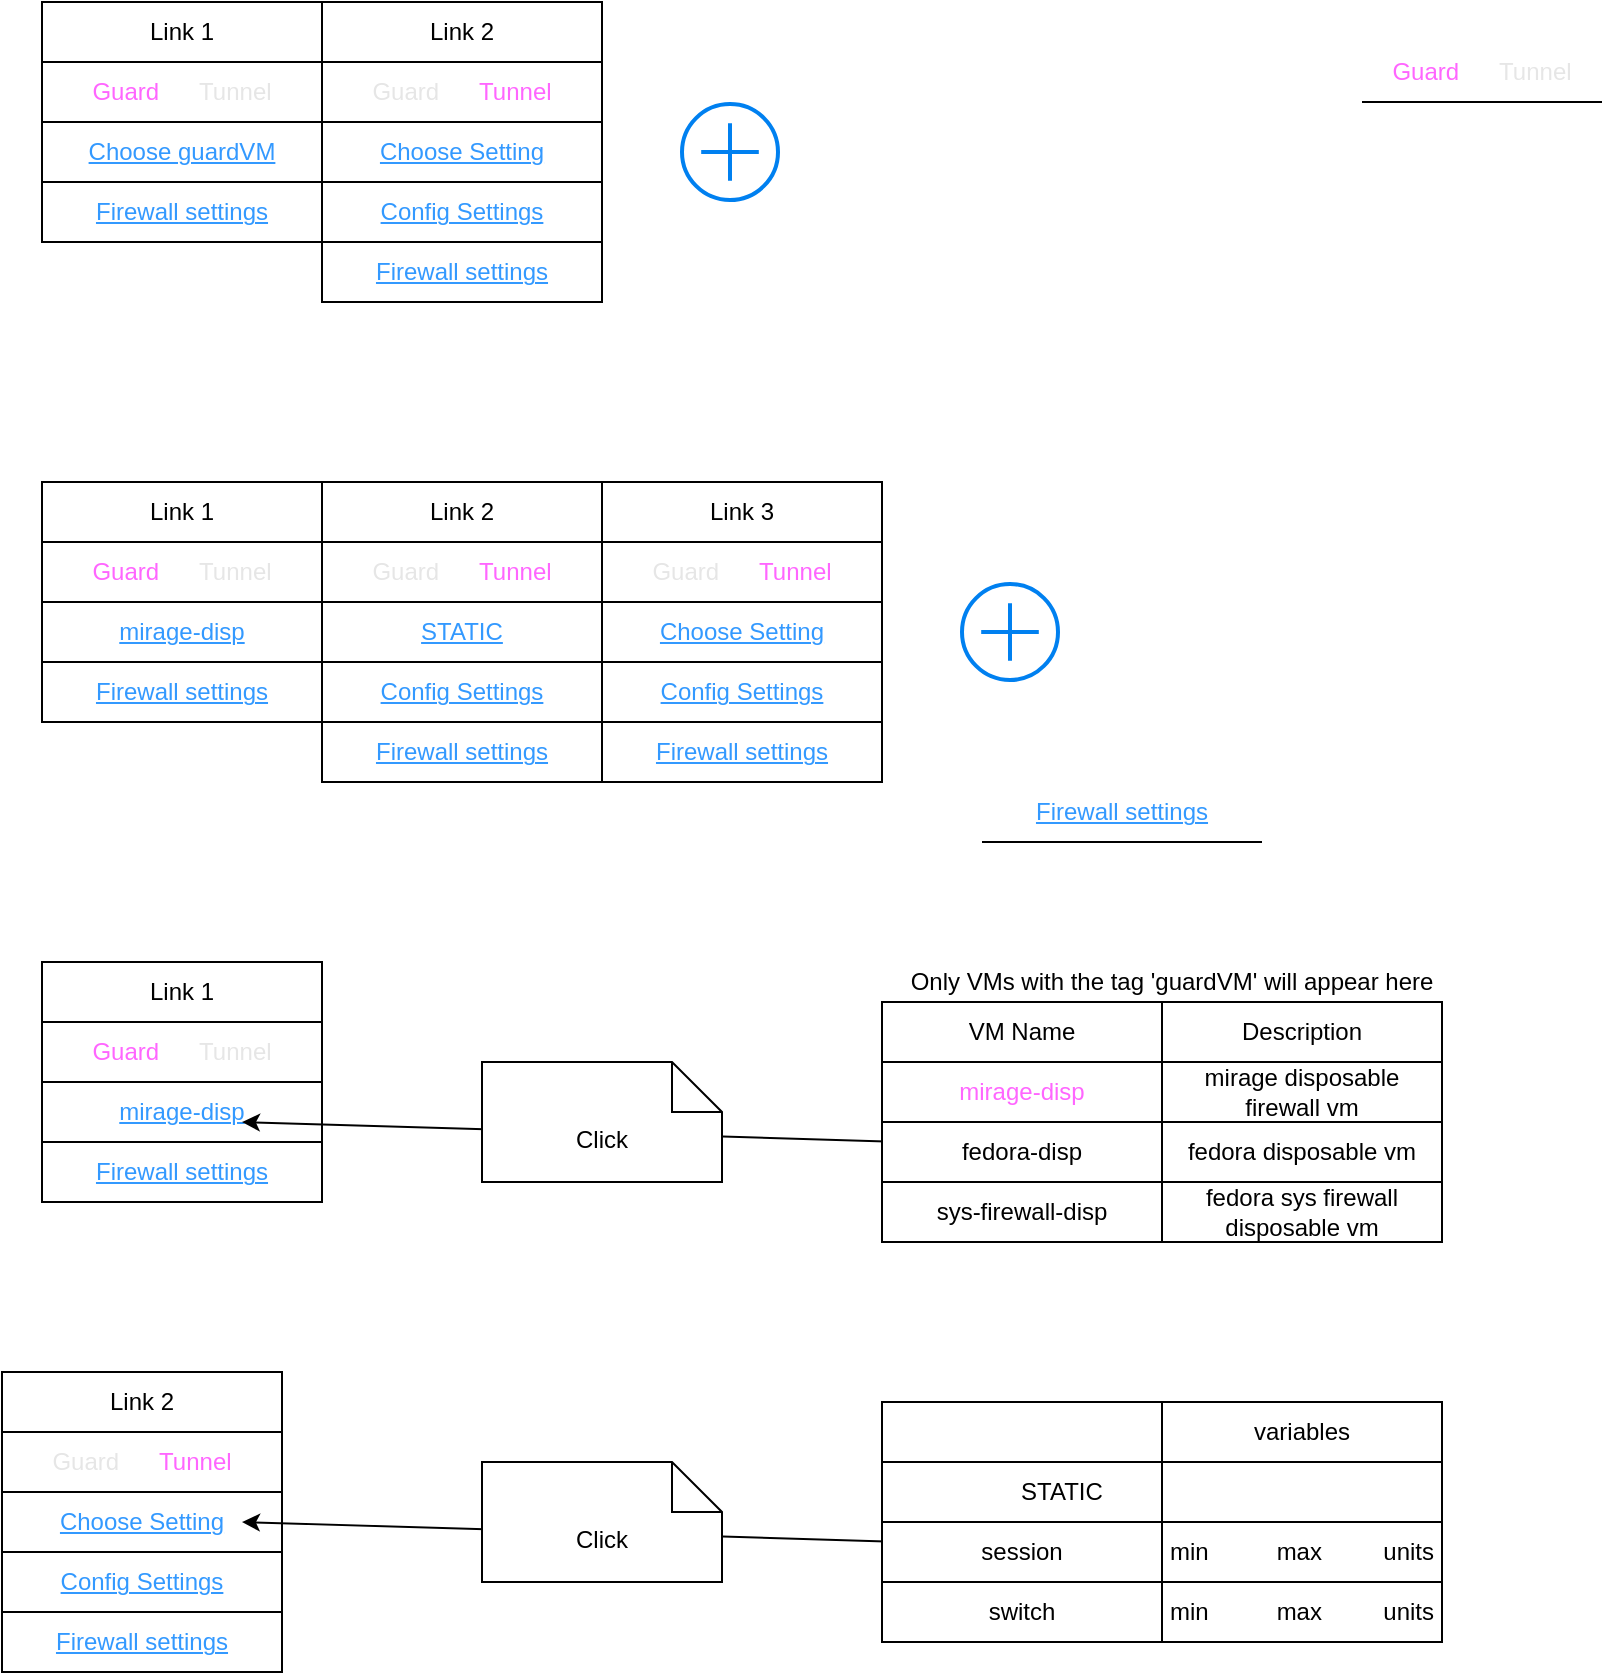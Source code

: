 <mxfile version="14.9.5" type="device"><diagram id="piDafpqhtRUU5qUU-vj8" name="Page-1"><mxGraphModel dx="1404" dy="725" grid="1" gridSize="10" guides="1" tooltips="1" connect="1" arrows="1" fold="1" page="1" pageScale="1" pageWidth="827" pageHeight="1169" math="0" shadow="0"><root><mxCell id="0"/><mxCell id="1" parent="0"/><mxCell id="TBIAx5sb68cDLHgX6g8G-283" value="" style="group" vertex="1" connectable="0" parent="1"><mxGeometry x="20" y="725" width="140" height="150" as="geometry"/></mxCell><mxCell id="TBIAx5sb68cDLHgX6g8G-284" value="" style="rounded=0;whiteSpace=wrap;html=1;" vertex="1" parent="TBIAx5sb68cDLHgX6g8G-283"><mxGeometry width="140" height="150" as="geometry"/></mxCell><mxCell id="TBIAx5sb68cDLHgX6g8G-285" value="" style="endArrow=none;html=1;" edge="1" parent="TBIAx5sb68cDLHgX6g8G-283"><mxGeometry width="50" height="50" as="geometry"><mxPoint y="60" as="sourcePoint"/><mxPoint x="140" y="60" as="targetPoint"/></mxGeometry></mxCell><mxCell id="TBIAx5sb68cDLHgX6g8G-286" value="&lt;font color=&quot;#e6e6e6&quot;&gt;Guard&lt;/font&gt;&lt;span style=&quot;white-space: pre&quot;&gt;&#9;&lt;/span&gt;&lt;font color=&quot;#ff66ff&quot;&gt;Tunnel&lt;/font&gt;" style="text;html=1;strokeColor=none;fillColor=none;align=center;verticalAlign=middle;whiteSpace=wrap;rounded=0;" vertex="1" parent="TBIAx5sb68cDLHgX6g8G-283"><mxGeometry y="30" width="140" height="30" as="geometry"/></mxCell><mxCell id="TBIAx5sb68cDLHgX6g8G-287" value="" style="endArrow=none;html=1;" edge="1" parent="TBIAx5sb68cDLHgX6g8G-283"><mxGeometry width="50" height="50" as="geometry"><mxPoint y="30" as="sourcePoint"/><mxPoint x="140" y="30" as="targetPoint"/></mxGeometry></mxCell><mxCell id="TBIAx5sb68cDLHgX6g8G-288" value="Link 2" style="text;html=1;strokeColor=none;fillColor=none;align=center;verticalAlign=middle;whiteSpace=wrap;rounded=0;" vertex="1" parent="TBIAx5sb68cDLHgX6g8G-283"><mxGeometry width="140" height="30" as="geometry"/></mxCell><mxCell id="TBIAx5sb68cDLHgX6g8G-289" value="" style="group" vertex="1" connectable="0" parent="TBIAx5sb68cDLHgX6g8G-283"><mxGeometry y="60" width="140" height="30" as="geometry"/></mxCell><mxCell id="TBIAx5sb68cDLHgX6g8G-290" value="&lt;font color=&quot;#3399ff&quot;&gt;&lt;u&gt;Choose Setting&lt;/u&gt;&lt;/font&gt;" style="text;html=1;strokeColor=none;fillColor=none;align=center;verticalAlign=middle;whiteSpace=wrap;rounded=0;" vertex="1" parent="TBIAx5sb68cDLHgX6g8G-289"><mxGeometry width="140" height="30" as="geometry"/></mxCell><mxCell id="TBIAx5sb68cDLHgX6g8G-291" value="" style="endArrow=none;html=1;" edge="1" parent="TBIAx5sb68cDLHgX6g8G-289"><mxGeometry y="-30" width="58.333" height="50" as="geometry"><mxPoint y="30" as="sourcePoint"/><mxPoint x="140" y="30" as="targetPoint"/></mxGeometry></mxCell><mxCell id="TBIAx5sb68cDLHgX6g8G-292" value="" style="group" vertex="1" connectable="0" parent="TBIAx5sb68cDLHgX6g8G-283"><mxGeometry y="90" width="140" height="30" as="geometry"/></mxCell><mxCell id="TBIAx5sb68cDLHgX6g8G-293" value="&lt;font color=&quot;#3399ff&quot;&gt;&lt;u&gt;Config Settings&lt;/u&gt;&lt;/font&gt;" style="text;html=1;strokeColor=none;fillColor=none;align=center;verticalAlign=middle;whiteSpace=wrap;rounded=0;" vertex="1" parent="TBIAx5sb68cDLHgX6g8G-292"><mxGeometry width="140" height="30" as="geometry"/></mxCell><mxCell id="TBIAx5sb68cDLHgX6g8G-294" value="" style="endArrow=none;html=1;" edge="1" parent="TBIAx5sb68cDLHgX6g8G-292"><mxGeometry y="-30" width="58.333" height="50" as="geometry"><mxPoint y="30" as="sourcePoint"/><mxPoint x="140" y="30" as="targetPoint"/></mxGeometry></mxCell><mxCell id="TBIAx5sb68cDLHgX6g8G-295" value="" style="group" vertex="1" connectable="0" parent="TBIAx5sb68cDLHgX6g8G-283"><mxGeometry y="120" width="140" height="30" as="geometry"/></mxCell><mxCell id="TBIAx5sb68cDLHgX6g8G-296" value="&lt;font color=&quot;#3399ff&quot;&gt;&lt;u&gt;Firewall settings&lt;/u&gt;&lt;/font&gt;" style="text;html=1;strokeColor=none;fillColor=none;align=center;verticalAlign=middle;whiteSpace=wrap;rounded=0;" vertex="1" parent="TBIAx5sb68cDLHgX6g8G-295"><mxGeometry width="140" height="30" as="geometry"/></mxCell><mxCell id="TBIAx5sb68cDLHgX6g8G-297" value="" style="endArrow=none;html=1;" edge="1" parent="TBIAx5sb68cDLHgX6g8G-295"><mxGeometry y="-30" width="58.333" height="50" as="geometry"><mxPoint y="30" as="sourcePoint"/><mxPoint x="140" y="30" as="targetPoint"/></mxGeometry></mxCell><mxCell id="TBIAx5sb68cDLHgX6g8G-12" value="" style="html=1;verticalLabelPosition=bottom;align=center;labelBackgroundColor=#ffffff;verticalAlign=top;strokeWidth=2;strokeColor=#0080F0;shadow=0;dashed=0;shape=mxgraph.ios7.icons.add;resizeHeight=1;resizeWidth=1;aspect=fixed;" vertex="1" parent="1"><mxGeometry x="360" y="91" width="48" height="48" as="geometry"/></mxCell><mxCell id="TBIAx5sb68cDLHgX6g8G-61" value="" style="group" vertex="1" connectable="0" parent="1"><mxGeometry x="700" y="60" width="120" height="30" as="geometry"/></mxCell><mxCell id="TBIAx5sb68cDLHgX6g8G-62" value="&lt;font color=&quot;#ff66ff&quot;&gt;Guard&lt;/font&gt;&lt;span style=&quot;white-space: pre&quot;&gt;&#9;&lt;/span&gt;&lt;font color=&quot;#e6e6e6&quot;&gt;Tunnel&lt;/font&gt;" style="text;html=1;strokeColor=none;fillColor=none;align=center;verticalAlign=middle;whiteSpace=wrap;rounded=0;" vertex="1" parent="TBIAx5sb68cDLHgX6g8G-61"><mxGeometry width="120" height="30" as="geometry"/></mxCell><mxCell id="TBIAx5sb68cDLHgX6g8G-63" value="" style="endArrow=none;html=1;" edge="1" parent="TBIAx5sb68cDLHgX6g8G-61"><mxGeometry y="-30" width="50" height="50" as="geometry"><mxPoint y="30" as="sourcePoint"/><mxPoint x="120" y="30" as="targetPoint"/></mxGeometry></mxCell><mxCell id="TBIAx5sb68cDLHgX6g8G-106" value="" style="group" vertex="1" connectable="0" parent="1"><mxGeometry x="40" y="280" width="140" height="120" as="geometry"/></mxCell><mxCell id="TBIAx5sb68cDLHgX6g8G-95" value="" style="rounded=0;whiteSpace=wrap;html=1;" vertex="1" parent="TBIAx5sb68cDLHgX6g8G-106"><mxGeometry width="140" height="120" as="geometry"/></mxCell><mxCell id="TBIAx5sb68cDLHgX6g8G-96" value="" style="endArrow=none;html=1;" edge="1" parent="TBIAx5sb68cDLHgX6g8G-106"><mxGeometry width="58.333" height="50" as="geometry"><mxPoint y="60" as="sourcePoint"/><mxPoint x="140" y="60" as="targetPoint"/></mxGeometry></mxCell><mxCell id="TBIAx5sb68cDLHgX6g8G-97" value="&lt;font color=&quot;#ff66ff&quot;&gt;Guard&lt;/font&gt;&lt;span style=&quot;white-space: pre&quot;&gt;&#9;&lt;/span&gt;&lt;font color=&quot;#e6e6e6&quot;&gt;Tunnel&lt;/font&gt;" style="text;html=1;strokeColor=none;fillColor=none;align=center;verticalAlign=middle;whiteSpace=wrap;rounded=0;" vertex="1" parent="TBIAx5sb68cDLHgX6g8G-106"><mxGeometry y="30" width="140" height="30" as="geometry"/></mxCell><mxCell id="TBIAx5sb68cDLHgX6g8G-98" value="" style="endArrow=none;html=1;" edge="1" parent="TBIAx5sb68cDLHgX6g8G-106"><mxGeometry width="58.333" height="50" as="geometry"><mxPoint y="30" as="sourcePoint"/><mxPoint x="140" y="30" as="targetPoint"/></mxGeometry></mxCell><mxCell id="TBIAx5sb68cDLHgX6g8G-99" value="Link 1" style="text;html=1;strokeColor=none;fillColor=none;align=center;verticalAlign=middle;whiteSpace=wrap;rounded=0;" vertex="1" parent="TBIAx5sb68cDLHgX6g8G-106"><mxGeometry width="140" height="30" as="geometry"/></mxCell><mxCell id="TBIAx5sb68cDLHgX6g8G-100" value="" style="group" vertex="1" connectable="0" parent="TBIAx5sb68cDLHgX6g8G-106"><mxGeometry y="60" width="140" height="30" as="geometry"/></mxCell><mxCell id="TBIAx5sb68cDLHgX6g8G-101" value="&lt;font color=&quot;#3399ff&quot;&gt;&lt;u&gt;mirage-disp&lt;/u&gt;&lt;/font&gt;" style="text;html=1;strokeColor=none;fillColor=none;align=center;verticalAlign=middle;whiteSpace=wrap;rounded=0;" vertex="1" parent="TBIAx5sb68cDLHgX6g8G-100"><mxGeometry width="140" height="30" as="geometry"/></mxCell><mxCell id="TBIAx5sb68cDLHgX6g8G-102" value="" style="endArrow=none;html=1;" edge="1" parent="TBIAx5sb68cDLHgX6g8G-100"><mxGeometry y="-30" width="58.333" height="50" as="geometry"><mxPoint y="30" as="sourcePoint"/><mxPoint x="140" y="30" as="targetPoint"/></mxGeometry></mxCell><mxCell id="TBIAx5sb68cDLHgX6g8G-103" value="" style="group" vertex="1" connectable="0" parent="TBIAx5sb68cDLHgX6g8G-106"><mxGeometry y="90" width="140" height="30" as="geometry"/></mxCell><mxCell id="TBIAx5sb68cDLHgX6g8G-104" value="&lt;font color=&quot;#3399ff&quot;&gt;&lt;u&gt;Firewall settings&lt;/u&gt;&lt;/font&gt;" style="text;html=1;strokeColor=none;fillColor=none;align=center;verticalAlign=middle;whiteSpace=wrap;rounded=0;" vertex="1" parent="TBIAx5sb68cDLHgX6g8G-103"><mxGeometry width="140" height="30" as="geometry"/></mxCell><mxCell id="TBIAx5sb68cDLHgX6g8G-105" value="" style="endArrow=none;html=1;" edge="1" parent="TBIAx5sb68cDLHgX6g8G-103"><mxGeometry y="-30" width="58.333" height="50" as="geometry"><mxPoint y="30" as="sourcePoint"/><mxPoint x="140" y="30" as="targetPoint"/></mxGeometry></mxCell><mxCell id="TBIAx5sb68cDLHgX6g8G-108" value="" style="group" vertex="1" connectable="0" parent="1"><mxGeometry x="40" y="40" width="140" height="120" as="geometry"/></mxCell><mxCell id="TBIAx5sb68cDLHgX6g8G-109" value="" style="rounded=0;whiteSpace=wrap;html=1;" vertex="1" parent="TBIAx5sb68cDLHgX6g8G-108"><mxGeometry width="140" height="120" as="geometry"/></mxCell><mxCell id="TBIAx5sb68cDLHgX6g8G-110" value="" style="endArrow=none;html=1;" edge="1" parent="TBIAx5sb68cDLHgX6g8G-108"><mxGeometry width="58.333" height="50" as="geometry"><mxPoint y="60" as="sourcePoint"/><mxPoint x="140" y="60" as="targetPoint"/></mxGeometry></mxCell><mxCell id="TBIAx5sb68cDLHgX6g8G-111" value="&lt;font color=&quot;#ff66ff&quot;&gt;Guard&lt;/font&gt;&lt;span style=&quot;white-space: pre&quot;&gt;&#9;&lt;/span&gt;&lt;font color=&quot;#e6e6e6&quot;&gt;Tunnel&lt;/font&gt;" style="text;html=1;strokeColor=none;fillColor=none;align=center;verticalAlign=middle;whiteSpace=wrap;rounded=0;" vertex="1" parent="TBIAx5sb68cDLHgX6g8G-108"><mxGeometry y="30" width="140" height="30" as="geometry"/></mxCell><mxCell id="TBIAx5sb68cDLHgX6g8G-112" value="" style="endArrow=none;html=1;" edge="1" parent="TBIAx5sb68cDLHgX6g8G-108"><mxGeometry width="58.333" height="50" as="geometry"><mxPoint y="30" as="sourcePoint"/><mxPoint x="140" y="30" as="targetPoint"/></mxGeometry></mxCell><mxCell id="TBIAx5sb68cDLHgX6g8G-113" value="Link 1" style="text;html=1;strokeColor=none;fillColor=none;align=center;verticalAlign=middle;whiteSpace=wrap;rounded=0;" vertex="1" parent="TBIAx5sb68cDLHgX6g8G-108"><mxGeometry width="140" height="30" as="geometry"/></mxCell><mxCell id="TBIAx5sb68cDLHgX6g8G-114" value="" style="group" vertex="1" connectable="0" parent="TBIAx5sb68cDLHgX6g8G-108"><mxGeometry y="60" width="140" height="30" as="geometry"/></mxCell><mxCell id="TBIAx5sb68cDLHgX6g8G-115" value="&lt;font color=&quot;#3399ff&quot;&gt;&lt;u&gt;Choose guardVM&lt;/u&gt;&lt;/font&gt;" style="text;html=1;strokeColor=none;fillColor=none;align=center;verticalAlign=middle;whiteSpace=wrap;rounded=0;" vertex="1" parent="TBIAx5sb68cDLHgX6g8G-114"><mxGeometry width="140" height="30" as="geometry"/></mxCell><mxCell id="TBIAx5sb68cDLHgX6g8G-116" value="" style="endArrow=none;html=1;" edge="1" parent="TBIAx5sb68cDLHgX6g8G-114"><mxGeometry y="-30" width="58.333" height="50" as="geometry"><mxPoint y="30" as="sourcePoint"/><mxPoint x="140" y="30" as="targetPoint"/></mxGeometry></mxCell><mxCell id="TBIAx5sb68cDLHgX6g8G-117" value="" style="group" vertex="1" connectable="0" parent="TBIAx5sb68cDLHgX6g8G-108"><mxGeometry y="90" width="140" height="30" as="geometry"/></mxCell><mxCell id="TBIAx5sb68cDLHgX6g8G-118" value="&lt;font color=&quot;#3399ff&quot;&gt;&lt;u&gt;Firewall settings&lt;/u&gt;&lt;/font&gt;" style="text;html=1;strokeColor=none;fillColor=none;align=center;verticalAlign=middle;whiteSpace=wrap;rounded=0;" vertex="1" parent="TBIAx5sb68cDLHgX6g8G-117"><mxGeometry width="140" height="30" as="geometry"/></mxCell><mxCell id="TBIAx5sb68cDLHgX6g8G-119" value="" style="endArrow=none;html=1;" edge="1" parent="TBIAx5sb68cDLHgX6g8G-117"><mxGeometry y="-30" width="58.333" height="50" as="geometry"><mxPoint y="30" as="sourcePoint"/><mxPoint x="140" y="30" as="targetPoint"/></mxGeometry></mxCell><mxCell id="TBIAx5sb68cDLHgX6g8G-120" value="" style="group" vertex="1" connectable="0" parent="1"><mxGeometry x="180" y="40" width="140" height="150" as="geometry"/></mxCell><mxCell id="TBIAx5sb68cDLHgX6g8G-121" value="" style="rounded=0;whiteSpace=wrap;html=1;" vertex="1" parent="TBIAx5sb68cDLHgX6g8G-120"><mxGeometry width="140" height="150" as="geometry"/></mxCell><mxCell id="TBIAx5sb68cDLHgX6g8G-122" value="" style="endArrow=none;html=1;" edge="1" parent="TBIAx5sb68cDLHgX6g8G-120"><mxGeometry width="50" height="50" as="geometry"><mxPoint y="60" as="sourcePoint"/><mxPoint x="140" y="60" as="targetPoint"/></mxGeometry></mxCell><mxCell id="TBIAx5sb68cDLHgX6g8G-123" value="&lt;font color=&quot;#e6e6e6&quot;&gt;Guard&lt;/font&gt;&lt;span style=&quot;white-space: pre&quot;&gt;&#9;&lt;/span&gt;&lt;font color=&quot;#ff66ff&quot;&gt;Tunnel&lt;/font&gt;" style="text;html=1;strokeColor=none;fillColor=none;align=center;verticalAlign=middle;whiteSpace=wrap;rounded=0;" vertex="1" parent="TBIAx5sb68cDLHgX6g8G-120"><mxGeometry y="30" width="140" height="30" as="geometry"/></mxCell><mxCell id="TBIAx5sb68cDLHgX6g8G-124" value="" style="endArrow=none;html=1;" edge="1" parent="TBIAx5sb68cDLHgX6g8G-120"><mxGeometry width="50" height="50" as="geometry"><mxPoint y="30" as="sourcePoint"/><mxPoint x="140" y="30" as="targetPoint"/></mxGeometry></mxCell><mxCell id="TBIAx5sb68cDLHgX6g8G-125" value="Link 2" style="text;html=1;strokeColor=none;fillColor=none;align=center;verticalAlign=middle;whiteSpace=wrap;rounded=0;" vertex="1" parent="TBIAx5sb68cDLHgX6g8G-120"><mxGeometry width="140" height="30" as="geometry"/></mxCell><mxCell id="TBIAx5sb68cDLHgX6g8G-126" value="" style="group" vertex="1" connectable="0" parent="TBIAx5sb68cDLHgX6g8G-120"><mxGeometry y="60" width="140" height="30" as="geometry"/></mxCell><mxCell id="TBIAx5sb68cDLHgX6g8G-127" value="&lt;font color=&quot;#3399ff&quot;&gt;&lt;u&gt;Choose Setting&lt;/u&gt;&lt;/font&gt;" style="text;html=1;strokeColor=none;fillColor=none;align=center;verticalAlign=middle;whiteSpace=wrap;rounded=0;" vertex="1" parent="TBIAx5sb68cDLHgX6g8G-126"><mxGeometry width="140" height="30" as="geometry"/></mxCell><mxCell id="TBIAx5sb68cDLHgX6g8G-128" value="" style="endArrow=none;html=1;" edge="1" parent="TBIAx5sb68cDLHgX6g8G-126"><mxGeometry y="-30" width="58.333" height="50" as="geometry"><mxPoint y="30" as="sourcePoint"/><mxPoint x="140" y="30" as="targetPoint"/></mxGeometry></mxCell><mxCell id="TBIAx5sb68cDLHgX6g8G-129" value="" style="group" vertex="1" connectable="0" parent="TBIAx5sb68cDLHgX6g8G-120"><mxGeometry y="90" width="140" height="30" as="geometry"/></mxCell><mxCell id="TBIAx5sb68cDLHgX6g8G-130" value="&lt;font color=&quot;#3399ff&quot;&gt;&lt;u&gt;Config Settings&lt;/u&gt;&lt;/font&gt;" style="text;html=1;strokeColor=none;fillColor=none;align=center;verticalAlign=middle;whiteSpace=wrap;rounded=0;" vertex="1" parent="TBIAx5sb68cDLHgX6g8G-129"><mxGeometry width="140" height="30" as="geometry"/></mxCell><mxCell id="TBIAx5sb68cDLHgX6g8G-131" value="" style="endArrow=none;html=1;" edge="1" parent="TBIAx5sb68cDLHgX6g8G-129"><mxGeometry y="-30" width="58.333" height="50" as="geometry"><mxPoint y="30" as="sourcePoint"/><mxPoint x="140" y="30" as="targetPoint"/></mxGeometry></mxCell><mxCell id="TBIAx5sb68cDLHgX6g8G-132" value="" style="group" vertex="1" connectable="0" parent="TBIAx5sb68cDLHgX6g8G-120"><mxGeometry y="120" width="140" height="30" as="geometry"/></mxCell><mxCell id="TBIAx5sb68cDLHgX6g8G-133" value="&lt;font color=&quot;#3399ff&quot;&gt;&lt;u&gt;Firewall settings&lt;/u&gt;&lt;/font&gt;" style="text;html=1;strokeColor=none;fillColor=none;align=center;verticalAlign=middle;whiteSpace=wrap;rounded=0;" vertex="1" parent="TBIAx5sb68cDLHgX6g8G-132"><mxGeometry width="140" height="30" as="geometry"/></mxCell><mxCell id="TBIAx5sb68cDLHgX6g8G-134" value="" style="endArrow=none;html=1;" edge="1" parent="TBIAx5sb68cDLHgX6g8G-132"><mxGeometry y="-30" width="58.333" height="50" as="geometry"><mxPoint y="30" as="sourcePoint"/><mxPoint x="140" y="30" as="targetPoint"/></mxGeometry></mxCell><mxCell id="TBIAx5sb68cDLHgX6g8G-165" value="" style="html=1;verticalLabelPosition=bottom;align=center;labelBackgroundColor=#ffffff;verticalAlign=top;strokeWidth=2;strokeColor=#0080F0;shadow=0;dashed=0;shape=mxgraph.ios7.icons.add;resizeHeight=1;resizeWidth=1;aspect=fixed;" vertex="1" parent="1"><mxGeometry x="500" y="331" width="48" height="48" as="geometry"/></mxCell><mxCell id="TBIAx5sb68cDLHgX6g8G-166" value="" style="group" vertex="1" connectable="0" parent="1"><mxGeometry x="320" y="280" width="140" height="150" as="geometry"/></mxCell><mxCell id="TBIAx5sb68cDLHgX6g8G-167" value="" style="rounded=0;whiteSpace=wrap;html=1;" vertex="1" parent="TBIAx5sb68cDLHgX6g8G-166"><mxGeometry width="140" height="150" as="geometry"/></mxCell><mxCell id="TBIAx5sb68cDLHgX6g8G-168" value="" style="endArrow=none;html=1;" edge="1" parent="TBIAx5sb68cDLHgX6g8G-166"><mxGeometry width="50" height="50" as="geometry"><mxPoint y="60" as="sourcePoint"/><mxPoint x="140" y="60" as="targetPoint"/></mxGeometry></mxCell><mxCell id="TBIAx5sb68cDLHgX6g8G-169" value="&lt;font color=&quot;#e6e6e6&quot;&gt;Guard&lt;/font&gt;&lt;span style=&quot;white-space: pre&quot;&gt;&#9;&lt;/span&gt;&lt;font color=&quot;#ff66ff&quot;&gt;Tunnel&lt;/font&gt;" style="text;html=1;strokeColor=none;fillColor=none;align=center;verticalAlign=middle;whiteSpace=wrap;rounded=0;" vertex="1" parent="TBIAx5sb68cDLHgX6g8G-166"><mxGeometry y="30" width="140" height="30" as="geometry"/></mxCell><mxCell id="TBIAx5sb68cDLHgX6g8G-170" value="" style="endArrow=none;html=1;" edge="1" parent="TBIAx5sb68cDLHgX6g8G-166"><mxGeometry width="50" height="50" as="geometry"><mxPoint y="30" as="sourcePoint"/><mxPoint x="140" y="30" as="targetPoint"/></mxGeometry></mxCell><mxCell id="TBIAx5sb68cDLHgX6g8G-171" value="Link 3" style="text;html=1;strokeColor=none;fillColor=none;align=center;verticalAlign=middle;whiteSpace=wrap;rounded=0;" vertex="1" parent="TBIAx5sb68cDLHgX6g8G-166"><mxGeometry width="140" height="30" as="geometry"/></mxCell><mxCell id="TBIAx5sb68cDLHgX6g8G-172" value="" style="group" vertex="1" connectable="0" parent="TBIAx5sb68cDLHgX6g8G-166"><mxGeometry y="60" width="140" height="30" as="geometry"/></mxCell><mxCell id="TBIAx5sb68cDLHgX6g8G-173" value="&lt;font color=&quot;#3399ff&quot;&gt;&lt;u&gt;Choose Setting&lt;/u&gt;&lt;/font&gt;" style="text;html=1;strokeColor=none;fillColor=none;align=center;verticalAlign=middle;whiteSpace=wrap;rounded=0;" vertex="1" parent="TBIAx5sb68cDLHgX6g8G-172"><mxGeometry width="140" height="30" as="geometry"/></mxCell><mxCell id="TBIAx5sb68cDLHgX6g8G-174" value="" style="endArrow=none;html=1;" edge="1" parent="TBIAx5sb68cDLHgX6g8G-172"><mxGeometry y="-30" width="58.333" height="50" as="geometry"><mxPoint y="30" as="sourcePoint"/><mxPoint x="140" y="30" as="targetPoint"/></mxGeometry></mxCell><mxCell id="TBIAx5sb68cDLHgX6g8G-175" value="" style="group" vertex="1" connectable="0" parent="TBIAx5sb68cDLHgX6g8G-166"><mxGeometry y="90" width="140" height="30" as="geometry"/></mxCell><mxCell id="TBIAx5sb68cDLHgX6g8G-176" value="&lt;font color=&quot;#3399ff&quot;&gt;&lt;u&gt;Config Settings&lt;/u&gt;&lt;/font&gt;" style="text;html=1;strokeColor=none;fillColor=none;align=center;verticalAlign=middle;whiteSpace=wrap;rounded=0;" vertex="1" parent="TBIAx5sb68cDLHgX6g8G-175"><mxGeometry width="140" height="30" as="geometry"/></mxCell><mxCell id="TBIAx5sb68cDLHgX6g8G-177" value="" style="endArrow=none;html=1;" edge="1" parent="TBIAx5sb68cDLHgX6g8G-175"><mxGeometry y="-30" width="58.333" height="50" as="geometry"><mxPoint y="30" as="sourcePoint"/><mxPoint x="140" y="30" as="targetPoint"/></mxGeometry></mxCell><mxCell id="TBIAx5sb68cDLHgX6g8G-178" value="" style="group" vertex="1" connectable="0" parent="TBIAx5sb68cDLHgX6g8G-166"><mxGeometry y="120" width="140" height="30" as="geometry"/></mxCell><mxCell id="TBIAx5sb68cDLHgX6g8G-179" value="&lt;font color=&quot;#3399ff&quot;&gt;&lt;u&gt;Firewall settings&lt;/u&gt;&lt;/font&gt;" style="text;html=1;strokeColor=none;fillColor=none;align=center;verticalAlign=middle;whiteSpace=wrap;rounded=0;" vertex="1" parent="TBIAx5sb68cDLHgX6g8G-178"><mxGeometry width="140" height="30" as="geometry"/></mxCell><mxCell id="TBIAx5sb68cDLHgX6g8G-180" value="" style="endArrow=none;html=1;" edge="1" parent="TBIAx5sb68cDLHgX6g8G-178"><mxGeometry y="-30" width="58.333" height="50" as="geometry"><mxPoint y="30" as="sourcePoint"/><mxPoint x="140" y="30" as="targetPoint"/></mxGeometry></mxCell><mxCell id="TBIAx5sb68cDLHgX6g8G-80" value="" style="rounded=0;whiteSpace=wrap;html=1;" vertex="1" parent="1"><mxGeometry x="180" y="280" width="140" height="150" as="geometry"/></mxCell><mxCell id="TBIAx5sb68cDLHgX6g8G-81" value="" style="endArrow=none;html=1;" edge="1" parent="1"><mxGeometry x="180" y="280" width="50" height="50" as="geometry"><mxPoint x="180" y="340" as="sourcePoint"/><mxPoint x="320" y="340" as="targetPoint"/></mxGeometry></mxCell><mxCell id="TBIAx5sb68cDLHgX6g8G-82" value="&lt;font color=&quot;#e6e6e6&quot;&gt;Guard&lt;/font&gt;&lt;span style=&quot;white-space: pre&quot;&gt;&#9;&lt;/span&gt;&lt;font color=&quot;#ff66ff&quot;&gt;Tunnel&lt;/font&gt;" style="text;html=1;strokeColor=none;fillColor=none;align=center;verticalAlign=middle;whiteSpace=wrap;rounded=0;" vertex="1" parent="1"><mxGeometry x="180" y="310" width="140" height="30" as="geometry"/></mxCell><mxCell id="TBIAx5sb68cDLHgX6g8G-83" value="" style="endArrow=none;html=1;" edge="1" parent="1"><mxGeometry x="180" y="280" width="50" height="50" as="geometry"><mxPoint x="180" y="310" as="sourcePoint"/><mxPoint x="320" y="310" as="targetPoint"/></mxGeometry></mxCell><mxCell id="TBIAx5sb68cDLHgX6g8G-84" value="Link 2" style="text;html=1;strokeColor=none;fillColor=none;align=center;verticalAlign=middle;whiteSpace=wrap;rounded=0;" vertex="1" parent="1"><mxGeometry x="180" y="280" width="140" height="30" as="geometry"/></mxCell><mxCell id="TBIAx5sb68cDLHgX6g8G-85" value="" style="group" vertex="1" connectable="0" parent="1"><mxGeometry x="180" y="340" width="140" height="30" as="geometry"/></mxCell><mxCell id="TBIAx5sb68cDLHgX6g8G-86" value="&lt;font color=&quot;#3399ff&quot;&gt;&lt;u&gt;STATIC&lt;/u&gt;&lt;/font&gt;" style="text;html=1;strokeColor=none;fillColor=none;align=center;verticalAlign=middle;whiteSpace=wrap;rounded=0;" vertex="1" parent="TBIAx5sb68cDLHgX6g8G-85"><mxGeometry width="140" height="30" as="geometry"/></mxCell><mxCell id="TBIAx5sb68cDLHgX6g8G-87" value="" style="endArrow=none;html=1;" edge="1" parent="TBIAx5sb68cDLHgX6g8G-85"><mxGeometry y="-30" width="58.333" height="50" as="geometry"><mxPoint y="30" as="sourcePoint"/><mxPoint x="140" y="30" as="targetPoint"/></mxGeometry></mxCell><mxCell id="TBIAx5sb68cDLHgX6g8G-88" value="" style="group" vertex="1" connectable="0" parent="1"><mxGeometry x="180" y="370" width="140" height="30" as="geometry"/></mxCell><mxCell id="TBIAx5sb68cDLHgX6g8G-90" value="" style="endArrow=none;html=1;" edge="1" parent="TBIAx5sb68cDLHgX6g8G-88"><mxGeometry y="-30" width="58.333" height="50" as="geometry"><mxPoint y="30" as="sourcePoint"/><mxPoint x="140" y="30" as="targetPoint"/></mxGeometry></mxCell><mxCell id="TBIAx5sb68cDLHgX6g8G-91" value="" style="group" vertex="1" connectable="0" parent="1"><mxGeometry x="180" y="400" width="140" height="30" as="geometry"/></mxCell><mxCell id="TBIAx5sb68cDLHgX6g8G-92" value="&lt;font color=&quot;#3399ff&quot;&gt;&lt;u&gt;Firewall settings&lt;/u&gt;&lt;/font&gt;" style="text;html=1;strokeColor=none;fillColor=none;align=center;verticalAlign=middle;whiteSpace=wrap;rounded=0;" vertex="1" parent="TBIAx5sb68cDLHgX6g8G-91"><mxGeometry width="140" height="30" as="geometry"/></mxCell><mxCell id="TBIAx5sb68cDLHgX6g8G-93" value="" style="endArrow=none;html=1;" edge="1" parent="TBIAx5sb68cDLHgX6g8G-91"><mxGeometry y="-30" width="58.333" height="50" as="geometry"><mxPoint y="30" as="sourcePoint"/><mxPoint x="140" y="30" as="targetPoint"/></mxGeometry></mxCell><mxCell id="TBIAx5sb68cDLHgX6g8G-196" value="" style="group" vertex="1" connectable="0" parent="1"><mxGeometry x="180" y="370" width="140" height="30" as="geometry"/></mxCell><mxCell id="TBIAx5sb68cDLHgX6g8G-197" value="&lt;font color=&quot;#3399ff&quot;&gt;&lt;u&gt;Config Settings&lt;/u&gt;&lt;/font&gt;" style="text;html=1;strokeColor=none;fillColor=none;align=center;verticalAlign=middle;whiteSpace=wrap;rounded=0;" vertex="1" parent="TBIAx5sb68cDLHgX6g8G-196"><mxGeometry width="140" height="30" as="geometry"/></mxCell><mxCell id="TBIAx5sb68cDLHgX6g8G-198" value="" style="endArrow=none;html=1;" edge="1" parent="TBIAx5sb68cDLHgX6g8G-196"><mxGeometry y="-30" width="58.333" height="50" as="geometry"><mxPoint y="30" as="sourcePoint"/><mxPoint x="140" y="30" as="targetPoint"/></mxGeometry></mxCell><mxCell id="TBIAx5sb68cDLHgX6g8G-199" value="" style="group" vertex="1" connectable="0" parent="1"><mxGeometry x="40" y="520" width="140" height="120" as="geometry"/></mxCell><mxCell id="TBIAx5sb68cDLHgX6g8G-200" value="" style="rounded=0;whiteSpace=wrap;html=1;" vertex="1" parent="TBIAx5sb68cDLHgX6g8G-199"><mxGeometry width="140" height="120" as="geometry"/></mxCell><mxCell id="TBIAx5sb68cDLHgX6g8G-201" value="" style="endArrow=none;html=1;" edge="1" parent="TBIAx5sb68cDLHgX6g8G-199"><mxGeometry width="58.333" height="50" as="geometry"><mxPoint y="60" as="sourcePoint"/><mxPoint x="140" y="60" as="targetPoint"/></mxGeometry></mxCell><mxCell id="TBIAx5sb68cDLHgX6g8G-202" value="&lt;font color=&quot;#ff66ff&quot;&gt;Guard&lt;/font&gt;&lt;span style=&quot;white-space: pre&quot;&gt;&#9;&lt;/span&gt;&lt;font color=&quot;#e6e6e6&quot;&gt;Tunnel&lt;/font&gt;" style="text;html=1;strokeColor=none;fillColor=none;align=center;verticalAlign=middle;whiteSpace=wrap;rounded=0;" vertex="1" parent="TBIAx5sb68cDLHgX6g8G-199"><mxGeometry y="30" width="140" height="30" as="geometry"/></mxCell><mxCell id="TBIAx5sb68cDLHgX6g8G-203" value="" style="endArrow=none;html=1;" edge="1" parent="TBIAx5sb68cDLHgX6g8G-199"><mxGeometry width="58.333" height="50" as="geometry"><mxPoint y="30" as="sourcePoint"/><mxPoint x="140" y="30" as="targetPoint"/></mxGeometry></mxCell><mxCell id="TBIAx5sb68cDLHgX6g8G-204" value="Link 1" style="text;html=1;strokeColor=none;fillColor=none;align=center;verticalAlign=middle;whiteSpace=wrap;rounded=0;" vertex="1" parent="TBIAx5sb68cDLHgX6g8G-199"><mxGeometry width="140" height="30" as="geometry"/></mxCell><mxCell id="TBIAx5sb68cDLHgX6g8G-205" value="" style="group" vertex="1" connectable="0" parent="TBIAx5sb68cDLHgX6g8G-199"><mxGeometry y="60" width="140" height="30" as="geometry"/></mxCell><mxCell id="TBIAx5sb68cDLHgX6g8G-206" value="&lt;font color=&quot;#3399ff&quot;&gt;&lt;u&gt;mirage-disp&lt;/u&gt;&lt;/font&gt;" style="text;html=1;strokeColor=none;fillColor=none;align=center;verticalAlign=middle;whiteSpace=wrap;rounded=0;" vertex="1" parent="TBIAx5sb68cDLHgX6g8G-205"><mxGeometry width="140" height="30" as="geometry"/></mxCell><mxCell id="TBIAx5sb68cDLHgX6g8G-207" value="" style="endArrow=none;html=1;" edge="1" parent="TBIAx5sb68cDLHgX6g8G-205"><mxGeometry y="-30" width="58.333" height="50" as="geometry"><mxPoint y="30" as="sourcePoint"/><mxPoint x="140" y="30" as="targetPoint"/></mxGeometry></mxCell><mxCell id="TBIAx5sb68cDLHgX6g8G-208" value="" style="group" vertex="1" connectable="0" parent="TBIAx5sb68cDLHgX6g8G-199"><mxGeometry y="90" width="140" height="30" as="geometry"/></mxCell><mxCell id="TBIAx5sb68cDLHgX6g8G-209" value="&lt;font color=&quot;#3399ff&quot;&gt;&lt;u&gt;Firewall settings&lt;/u&gt;&lt;/font&gt;" style="text;html=1;strokeColor=none;fillColor=none;align=center;verticalAlign=middle;whiteSpace=wrap;rounded=0;" vertex="1" parent="TBIAx5sb68cDLHgX6g8G-208"><mxGeometry width="140" height="30" as="geometry"/></mxCell><mxCell id="TBIAx5sb68cDLHgX6g8G-210" value="" style="endArrow=none;html=1;" edge="1" parent="TBIAx5sb68cDLHgX6g8G-208"><mxGeometry y="-30" width="58.333" height="50" as="geometry"><mxPoint y="30" as="sourcePoint"/><mxPoint x="140" y="30" as="targetPoint"/></mxGeometry></mxCell><mxCell id="TBIAx5sb68cDLHgX6g8G-211" value="" style="endArrow=classic;html=1;" edge="1" parent="1"><mxGeometry width="50" height="50" relative="1" as="geometry"><mxPoint x="470" y="610" as="sourcePoint"/><mxPoint x="140" y="600" as="targetPoint"/></mxGeometry></mxCell><mxCell id="TBIAx5sb68cDLHgX6g8G-212" value="Click" style="shape=note2;boundedLbl=1;whiteSpace=wrap;html=1;size=25;verticalAlign=top;align=center;" vertex="1" parent="1"><mxGeometry x="260" y="570" width="120" height="60" as="geometry"/></mxCell><mxCell id="TBIAx5sb68cDLHgX6g8G-214" value="" style="group" vertex="1" connectable="0" parent="1"><mxGeometry x="460" y="540" width="140" height="120" as="geometry"/></mxCell><mxCell id="TBIAx5sb68cDLHgX6g8G-215" value="" style="rounded=0;whiteSpace=wrap;html=1;" vertex="1" parent="TBIAx5sb68cDLHgX6g8G-214"><mxGeometry width="140" height="120" as="geometry"/></mxCell><mxCell id="TBIAx5sb68cDLHgX6g8G-216" value="" style="endArrow=none;html=1;" edge="1" parent="TBIAx5sb68cDLHgX6g8G-214"><mxGeometry width="58.333" height="50" as="geometry"><mxPoint y="60" as="sourcePoint"/><mxPoint x="140" y="60" as="targetPoint"/></mxGeometry></mxCell><mxCell id="TBIAx5sb68cDLHgX6g8G-217" value="&lt;font color=&quot;#ff66ff&quot;&gt;mirage-disp&lt;/font&gt;" style="text;html=1;strokeColor=none;fillColor=none;align=center;verticalAlign=middle;whiteSpace=wrap;rounded=0;" vertex="1" parent="TBIAx5sb68cDLHgX6g8G-214"><mxGeometry y="30" width="140" height="30" as="geometry"/></mxCell><mxCell id="TBIAx5sb68cDLHgX6g8G-218" value="" style="endArrow=none;html=1;" edge="1" parent="TBIAx5sb68cDLHgX6g8G-214"><mxGeometry width="58.333" height="50" as="geometry"><mxPoint y="30" as="sourcePoint"/><mxPoint x="140" y="30" as="targetPoint"/></mxGeometry></mxCell><mxCell id="TBIAx5sb68cDLHgX6g8G-219" value="VM Name" style="text;html=1;strokeColor=none;fillColor=none;align=center;verticalAlign=middle;whiteSpace=wrap;rounded=0;" vertex="1" parent="TBIAx5sb68cDLHgX6g8G-214"><mxGeometry width="140" height="30" as="geometry"/></mxCell><mxCell id="TBIAx5sb68cDLHgX6g8G-220" value="" style="group" vertex="1" connectable="0" parent="TBIAx5sb68cDLHgX6g8G-214"><mxGeometry y="60" width="140" height="30" as="geometry"/></mxCell><mxCell id="TBIAx5sb68cDLHgX6g8G-221" value="fedora-disp" style="text;html=1;strokeColor=none;fillColor=none;align=center;verticalAlign=middle;whiteSpace=wrap;rounded=0;" vertex="1" parent="TBIAx5sb68cDLHgX6g8G-220"><mxGeometry width="140" height="30" as="geometry"/></mxCell><mxCell id="TBIAx5sb68cDLHgX6g8G-222" value="" style="endArrow=none;html=1;" edge="1" parent="TBIAx5sb68cDLHgX6g8G-220"><mxGeometry y="-30" width="58.333" height="50" as="geometry"><mxPoint y="30" as="sourcePoint"/><mxPoint x="140" y="30" as="targetPoint"/></mxGeometry></mxCell><mxCell id="TBIAx5sb68cDLHgX6g8G-223" value="" style="group" vertex="1" connectable="0" parent="TBIAx5sb68cDLHgX6g8G-214"><mxGeometry y="90" width="140" height="30" as="geometry"/></mxCell><mxCell id="TBIAx5sb68cDLHgX6g8G-224" value="sys-firewall-disp" style="text;html=1;strokeColor=none;fillColor=none;align=center;verticalAlign=middle;whiteSpace=wrap;rounded=0;" vertex="1" parent="TBIAx5sb68cDLHgX6g8G-223"><mxGeometry width="140" height="30" as="geometry"/></mxCell><mxCell id="TBIAx5sb68cDLHgX6g8G-225" value="" style="endArrow=none;html=1;" edge="1" parent="TBIAx5sb68cDLHgX6g8G-223"><mxGeometry y="-30" width="58.333" height="50" as="geometry"><mxPoint y="30" as="sourcePoint"/><mxPoint x="140" y="30" as="targetPoint"/></mxGeometry></mxCell><mxCell id="TBIAx5sb68cDLHgX6g8G-226" value="" style="rounded=0;whiteSpace=wrap;html=1;" vertex="1" parent="1"><mxGeometry x="600" y="540" width="140" height="120" as="geometry"/></mxCell><mxCell id="TBIAx5sb68cDLHgX6g8G-227" value="" style="endArrow=none;html=1;" edge="1" parent="1"><mxGeometry x="600" y="540" width="50" height="50" as="geometry"><mxPoint x="600" y="600" as="sourcePoint"/><mxPoint x="740" y="600" as="targetPoint"/></mxGeometry></mxCell><mxCell id="TBIAx5sb68cDLHgX6g8G-228" value="mirage disposable firewall vm" style="text;html=1;strokeColor=none;fillColor=none;align=center;verticalAlign=middle;whiteSpace=wrap;rounded=0;" vertex="1" parent="1"><mxGeometry x="600" y="570" width="140" height="30" as="geometry"/></mxCell><mxCell id="TBIAx5sb68cDLHgX6g8G-229" value="" style="endArrow=none;html=1;" edge="1" parent="1"><mxGeometry x="600" y="540" width="50" height="50" as="geometry"><mxPoint x="600" y="570" as="sourcePoint"/><mxPoint x="740" y="570" as="targetPoint"/></mxGeometry></mxCell><mxCell id="TBIAx5sb68cDLHgX6g8G-230" value="Description" style="text;html=1;strokeColor=none;fillColor=none;align=center;verticalAlign=middle;whiteSpace=wrap;rounded=0;" vertex="1" parent="1"><mxGeometry x="600" y="540" width="140" height="30" as="geometry"/></mxCell><mxCell id="TBIAx5sb68cDLHgX6g8G-231" value="" style="group;fontStyle=4" vertex="1" connectable="0" parent="1"><mxGeometry x="600" y="600" width="140" height="30" as="geometry"/></mxCell><mxCell id="TBIAx5sb68cDLHgX6g8G-232" value="fedora disposable vm" style="text;html=1;strokeColor=none;fillColor=none;align=center;verticalAlign=middle;whiteSpace=wrap;rounded=0;" vertex="1" parent="TBIAx5sb68cDLHgX6g8G-231"><mxGeometry width="140" height="30" as="geometry"/></mxCell><mxCell id="TBIAx5sb68cDLHgX6g8G-233" value="" style="endArrow=none;html=1;" edge="1" parent="TBIAx5sb68cDLHgX6g8G-231"><mxGeometry y="-30" width="58.333" height="50" as="geometry"><mxPoint y="30" as="sourcePoint"/><mxPoint x="140" y="30" as="targetPoint"/></mxGeometry></mxCell><mxCell id="TBIAx5sb68cDLHgX6g8G-234" value="" style="group" vertex="1" connectable="0" parent="1"><mxGeometry x="600" y="630" width="140" height="30" as="geometry"/></mxCell><mxCell id="TBIAx5sb68cDLHgX6g8G-235" value="" style="endArrow=none;html=1;" edge="1" parent="TBIAx5sb68cDLHgX6g8G-234"><mxGeometry y="-30" width="58.333" height="50" as="geometry"><mxPoint y="30" as="sourcePoint"/><mxPoint x="140" y="30" as="targetPoint"/></mxGeometry></mxCell><mxCell id="TBIAx5sb68cDLHgX6g8G-236" value="" style="group" vertex="1" connectable="0" parent="1"><mxGeometry x="510" y="430" width="140" height="30" as="geometry"/></mxCell><mxCell id="TBIAx5sb68cDLHgX6g8G-237" value="&lt;font color=&quot;#3399ff&quot;&gt;&lt;u&gt;Firewall settings&lt;/u&gt;&lt;/font&gt;" style="text;html=1;strokeColor=none;fillColor=none;align=center;verticalAlign=middle;whiteSpace=wrap;rounded=0;" vertex="1" parent="TBIAx5sb68cDLHgX6g8G-236"><mxGeometry width="140" height="30" as="geometry"/></mxCell><mxCell id="TBIAx5sb68cDLHgX6g8G-238" value="" style="endArrow=none;html=1;" edge="1" parent="TBIAx5sb68cDLHgX6g8G-236"><mxGeometry y="-30" width="58.333" height="50" as="geometry"><mxPoint y="30" as="sourcePoint"/><mxPoint x="140" y="30" as="targetPoint"/></mxGeometry></mxCell><mxCell id="TBIAx5sb68cDLHgX6g8G-239" value="" style="group;fontStyle=4;" vertex="1" connectable="0" parent="1"><mxGeometry x="600" y="630" width="140" height="30" as="geometry"/></mxCell><mxCell id="TBIAx5sb68cDLHgX6g8G-240" value="fedora sys firewall disposable vm" style="text;html=1;strokeColor=none;fillColor=none;align=center;verticalAlign=middle;whiteSpace=wrap;rounded=0;" vertex="1" parent="TBIAx5sb68cDLHgX6g8G-239"><mxGeometry width="140" height="30" as="geometry"/></mxCell><mxCell id="TBIAx5sb68cDLHgX6g8G-241" value="" style="endArrow=none;html=1;" edge="1" parent="TBIAx5sb68cDLHgX6g8G-239"><mxGeometry y="-30" width="58.333" height="50" as="geometry"><mxPoint y="30" as="sourcePoint"/><mxPoint x="140" y="30" as="targetPoint"/></mxGeometry></mxCell><UserObject label="Only VMs with the tag 'guardVM' will appear here" placeholders="1" name="Variable" id="TBIAx5sb68cDLHgX6g8G-242"><mxCell style="text;html=1;strokeColor=none;fillColor=none;align=center;verticalAlign=middle;whiteSpace=wrap;overflow=hidden;" vertex="1" parent="1"><mxGeometry x="460" y="520" width="290" height="20" as="geometry"/></mxCell></UserObject><mxCell id="TBIAx5sb68cDLHgX6g8G-255" value="" style="endArrow=classic;html=1;" edge="1" parent="1"><mxGeometry width="50" height="50" relative="1" as="geometry"><mxPoint x="470" y="810" as="sourcePoint"/><mxPoint x="140" y="800" as="targetPoint"/></mxGeometry></mxCell><mxCell id="TBIAx5sb68cDLHgX6g8G-256" value="Click" style="shape=note2;boundedLbl=1;whiteSpace=wrap;html=1;size=25;verticalAlign=top;align=center;" vertex="1" parent="1"><mxGeometry x="260" y="770" width="120" height="60" as="geometry"/></mxCell><mxCell id="TBIAx5sb68cDLHgX6g8G-257" value="" style="group" vertex="1" connectable="0" parent="1"><mxGeometry x="460" y="740" width="140" height="120" as="geometry"/></mxCell><mxCell id="TBIAx5sb68cDLHgX6g8G-258" value="" style="rounded=0;whiteSpace=wrap;html=1;" vertex="1" parent="TBIAx5sb68cDLHgX6g8G-257"><mxGeometry width="140" height="120" as="geometry"/></mxCell><mxCell id="TBIAx5sb68cDLHgX6g8G-259" value="" style="endArrow=none;html=1;" edge="1" parent="TBIAx5sb68cDLHgX6g8G-257"><mxGeometry width="58.333" height="50" as="geometry"><mxPoint y="60" as="sourcePoint"/><mxPoint x="140" y="60" as="targetPoint"/></mxGeometry></mxCell><mxCell id="TBIAx5sb68cDLHgX6g8G-260" value="&lt;blockquote style=&quot;margin: 0 0 0 40px ; border: none ; padding: 0px&quot;&gt;STATIC&lt;/blockquote&gt;" style="text;html=1;strokeColor=none;fillColor=none;align=center;verticalAlign=middle;whiteSpace=wrap;rounded=0;" vertex="1" parent="TBIAx5sb68cDLHgX6g8G-257"><mxGeometry y="30" width="140" height="30" as="geometry"/></mxCell><mxCell id="TBIAx5sb68cDLHgX6g8G-261" value="" style="endArrow=none;html=1;" edge="1" parent="TBIAx5sb68cDLHgX6g8G-257"><mxGeometry width="58.333" height="50" as="geometry"><mxPoint y="30" as="sourcePoint"/><mxPoint x="140" y="30" as="targetPoint"/></mxGeometry></mxCell><mxCell id="TBIAx5sb68cDLHgX6g8G-263" value="" style="group" vertex="1" connectable="0" parent="TBIAx5sb68cDLHgX6g8G-257"><mxGeometry y="60" width="140" height="30" as="geometry"/></mxCell><mxCell id="TBIAx5sb68cDLHgX6g8G-264" value="session" style="text;html=1;strokeColor=none;fillColor=none;align=center;verticalAlign=middle;whiteSpace=wrap;rounded=0;" vertex="1" parent="TBIAx5sb68cDLHgX6g8G-263"><mxGeometry width="140" height="30" as="geometry"/></mxCell><mxCell id="TBIAx5sb68cDLHgX6g8G-265" value="" style="endArrow=none;html=1;" edge="1" parent="TBIAx5sb68cDLHgX6g8G-263"><mxGeometry y="-30" width="58.333" height="50" as="geometry"><mxPoint y="30" as="sourcePoint"/><mxPoint x="140" y="30" as="targetPoint"/></mxGeometry></mxCell><mxCell id="TBIAx5sb68cDLHgX6g8G-266" value="" style="group" vertex="1" connectable="0" parent="TBIAx5sb68cDLHgX6g8G-257"><mxGeometry y="90" width="140" height="30" as="geometry"/></mxCell><mxCell id="TBIAx5sb68cDLHgX6g8G-268" value="" style="endArrow=none;html=1;" edge="1" parent="TBIAx5sb68cDLHgX6g8G-266"><mxGeometry y="-30" width="58.333" height="50" as="geometry"><mxPoint y="30" as="sourcePoint"/><mxPoint x="140" y="30" as="targetPoint"/></mxGeometry></mxCell><mxCell id="TBIAx5sb68cDLHgX6g8G-298" value="" style="group;fontStyle=4;" vertex="1" connectable="0" parent="TBIAx5sb68cDLHgX6g8G-257"><mxGeometry y="90" width="140" height="30" as="geometry"/></mxCell><mxCell id="TBIAx5sb68cDLHgX6g8G-299" value="switch" style="text;html=1;strokeColor=none;fillColor=none;align=center;verticalAlign=middle;whiteSpace=wrap;rounded=0;" vertex="1" parent="TBIAx5sb68cDLHgX6g8G-298"><mxGeometry width="140" height="30" as="geometry"/></mxCell><mxCell id="TBIAx5sb68cDLHgX6g8G-300" value="" style="endArrow=none;html=1;" edge="1" parent="TBIAx5sb68cDLHgX6g8G-298"><mxGeometry y="-30" width="58.333" height="50" as="geometry"><mxPoint y="30" as="sourcePoint"/><mxPoint x="140" y="30" as="targetPoint"/></mxGeometry></mxCell><mxCell id="TBIAx5sb68cDLHgX6g8G-269" value="" style="rounded=0;whiteSpace=wrap;html=1;" vertex="1" parent="1"><mxGeometry x="600" y="740" width="140" height="120" as="geometry"/></mxCell><mxCell id="TBIAx5sb68cDLHgX6g8G-270" value="" style="endArrow=none;html=1;" edge="1" parent="1"><mxGeometry x="600" y="740" width="50" height="50" as="geometry"><mxPoint x="600" y="800" as="sourcePoint"/><mxPoint x="740" y="800" as="targetPoint"/></mxGeometry></mxCell><mxCell id="TBIAx5sb68cDLHgX6g8G-272" value="" style="endArrow=none;html=1;" edge="1" parent="1"><mxGeometry x="600" y="740" width="50" height="50" as="geometry"><mxPoint x="600" y="770" as="sourcePoint"/><mxPoint x="740" y="770" as="targetPoint"/></mxGeometry></mxCell><mxCell id="TBIAx5sb68cDLHgX6g8G-273" value="variables" style="text;html=1;strokeColor=none;fillColor=none;align=center;verticalAlign=middle;whiteSpace=wrap;rounded=0;" vertex="1" parent="1"><mxGeometry x="600" y="740" width="140" height="30" as="geometry"/></mxCell><mxCell id="TBIAx5sb68cDLHgX6g8G-274" value="" style="group;fontStyle=4" vertex="1" connectable="0" parent="1"><mxGeometry x="600" y="800" width="140" height="30" as="geometry"/></mxCell><mxCell id="TBIAx5sb68cDLHgX6g8G-275" value="min&lt;span style=&quot;white-space: pre&quot;&gt;&#9;&lt;/span&gt;&lt;span style=&quot;white-space: pre&quot;&gt;&#9;&lt;/span&gt;max&lt;span style=&quot;white-space: pre&quot;&gt;&#9;&lt;/span&gt;&lt;span style=&quot;white-space: pre&quot;&gt;&#9;&lt;/span&gt;units" style="text;html=1;strokeColor=none;fillColor=none;align=center;verticalAlign=middle;whiteSpace=wrap;rounded=0;" vertex="1" parent="TBIAx5sb68cDLHgX6g8G-274"><mxGeometry width="140" height="30" as="geometry"/></mxCell><mxCell id="TBIAx5sb68cDLHgX6g8G-276" value="" style="endArrow=none;html=1;" edge="1" parent="TBIAx5sb68cDLHgX6g8G-274"><mxGeometry y="-30" width="58.333" height="50" as="geometry"><mxPoint y="30" as="sourcePoint"/><mxPoint x="140" y="30" as="targetPoint"/></mxGeometry></mxCell><mxCell id="TBIAx5sb68cDLHgX6g8G-277" value="" style="group" vertex="1" connectable="0" parent="1"><mxGeometry x="600" y="830" width="140" height="30" as="geometry"/></mxCell><mxCell id="TBIAx5sb68cDLHgX6g8G-278" value="" style="endArrow=none;html=1;" edge="1" parent="TBIAx5sb68cDLHgX6g8G-277"><mxGeometry y="-30" width="58.333" height="50" as="geometry"><mxPoint y="30" as="sourcePoint"/><mxPoint x="140" y="30" as="targetPoint"/></mxGeometry></mxCell><mxCell id="TBIAx5sb68cDLHgX6g8G-279" value="" style="group;fontStyle=4;" vertex="1" connectable="0" parent="1"><mxGeometry x="600" y="830" width="140" height="30" as="geometry"/></mxCell><mxCell id="TBIAx5sb68cDLHgX6g8G-280" value="min&lt;span style=&quot;white-space: pre&quot;&gt;&#9;&lt;/span&gt;&lt;span style=&quot;white-space: pre&quot;&gt;&#9;&lt;/span&gt;max&lt;span style=&quot;white-space: pre&quot;&gt;&#9;&lt;/span&gt;&lt;span style=&quot;white-space: pre&quot;&gt;&#9;&lt;/span&gt;units" style="text;html=1;strokeColor=none;fillColor=none;align=center;verticalAlign=middle;whiteSpace=wrap;rounded=0;" vertex="1" parent="TBIAx5sb68cDLHgX6g8G-279"><mxGeometry width="140" height="30" as="geometry"/></mxCell><mxCell id="TBIAx5sb68cDLHgX6g8G-281" value="" style="endArrow=none;html=1;" edge="1" parent="TBIAx5sb68cDLHgX6g8G-279"><mxGeometry y="-30" width="58.333" height="50" as="geometry"><mxPoint y="30" as="sourcePoint"/><mxPoint x="140" y="30" as="targetPoint"/></mxGeometry></mxCell></root></mxGraphModel></diagram></mxfile>